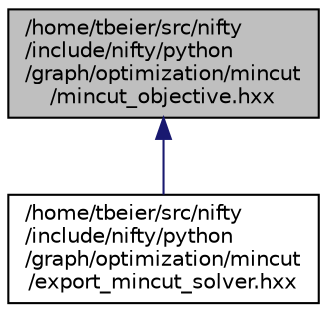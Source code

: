 digraph "/home/tbeier/src/nifty/include/nifty/python/graph/optimization/mincut/mincut_objective.hxx"
{
  edge [fontname="Helvetica",fontsize="10",labelfontname="Helvetica",labelfontsize="10"];
  node [fontname="Helvetica",fontsize="10",shape=record];
  Node1 [label="/home/tbeier/src/nifty\l/include/nifty/python\l/graph/optimization/mincut\l/mincut_objective.hxx",height=0.2,width=0.4,color="black", fillcolor="grey75", style="filled", fontcolor="black"];
  Node1 -> Node2 [dir="back",color="midnightblue",fontsize="10",style="solid"];
  Node2 [label="/home/tbeier/src/nifty\l/include/nifty/python\l/graph/optimization/mincut\l/export_mincut_solver.hxx",height=0.2,width=0.4,color="black", fillcolor="white", style="filled",URL="$export__mincut__solver_8hxx.html"];
}
